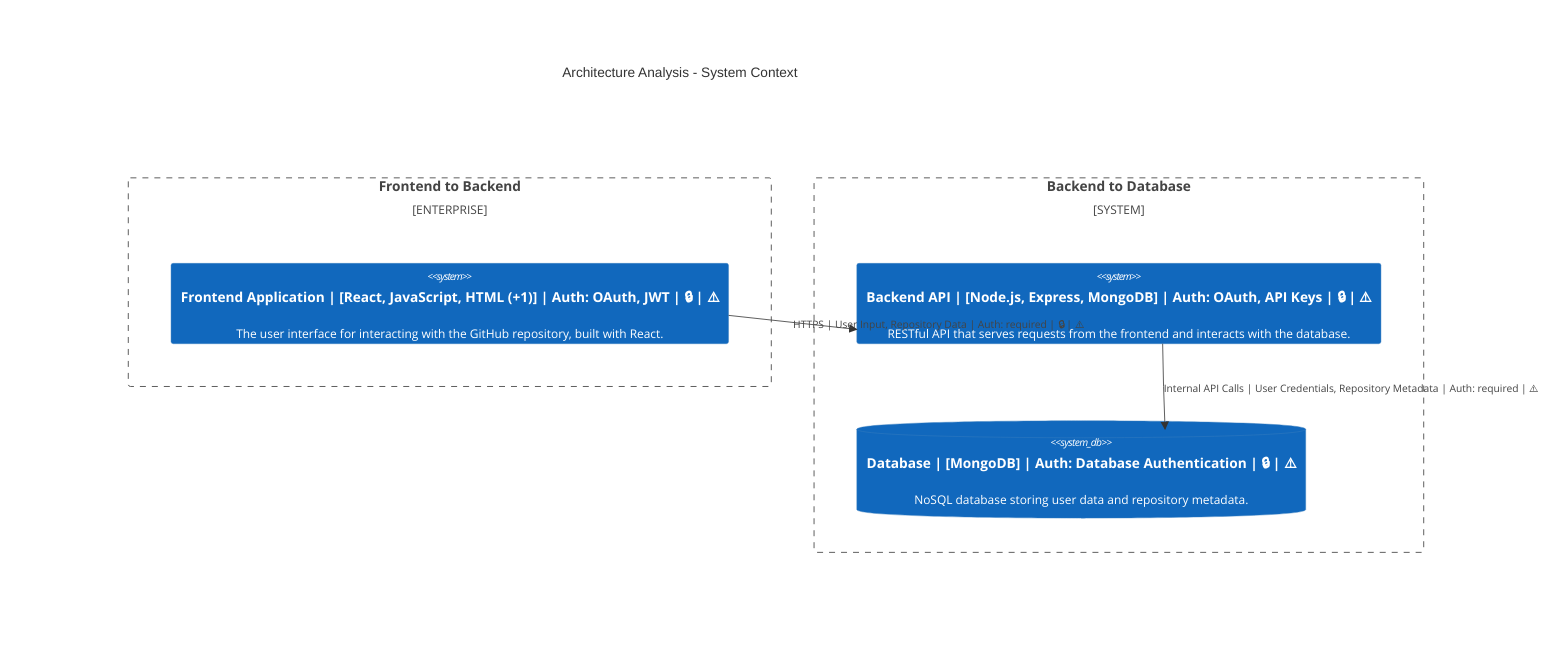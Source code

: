 C4Context
    title Architecture Analysis - System Context
    Enterprise_Boundary(tb_Frontend_to_Backend, "Frontend to Backend") {
        System(Frontend_Application, "Frontend Application | [React, JavaScript, HTML (+1)] | Auth: OAuth, JWT | 🔒 | ⚠️", "The user interface for interacting with the GitHub repository, built with React.")
        System(Backend_API, "Backend API | [Node.js, Express, MongoDB] | Auth: OAuth, API Keys | 🔒 | ⚠️", "RESTful API that serves requests from the frontend and interacts with the database.")
    }
    System_Boundary(tb_Backend_to_Database, "Backend to Database") {
        System(Backend_API, "Backend API | [Node.js, Express, MongoDB] | Auth: OAuth, API Keys | 🔒 | ⚠️", "RESTful API that serves requests from the frontend and interacts with the database.")
        SystemDb(Database, "Database | [MongoDB] | Auth: Database Authentication | 🔒 | ⚠️", "NoSQL database storing user data and repository metadata.")
    }

    Rel(Frontend_Application, Backend_API, "HTTPS | User Input, Repository Data | Auth: required | 🔒 | ⚠️")
    Rel(Backend_API, Database, "Internal API Calls | User Credentials, Repository Metadata | Auth: required | ⚠️")
